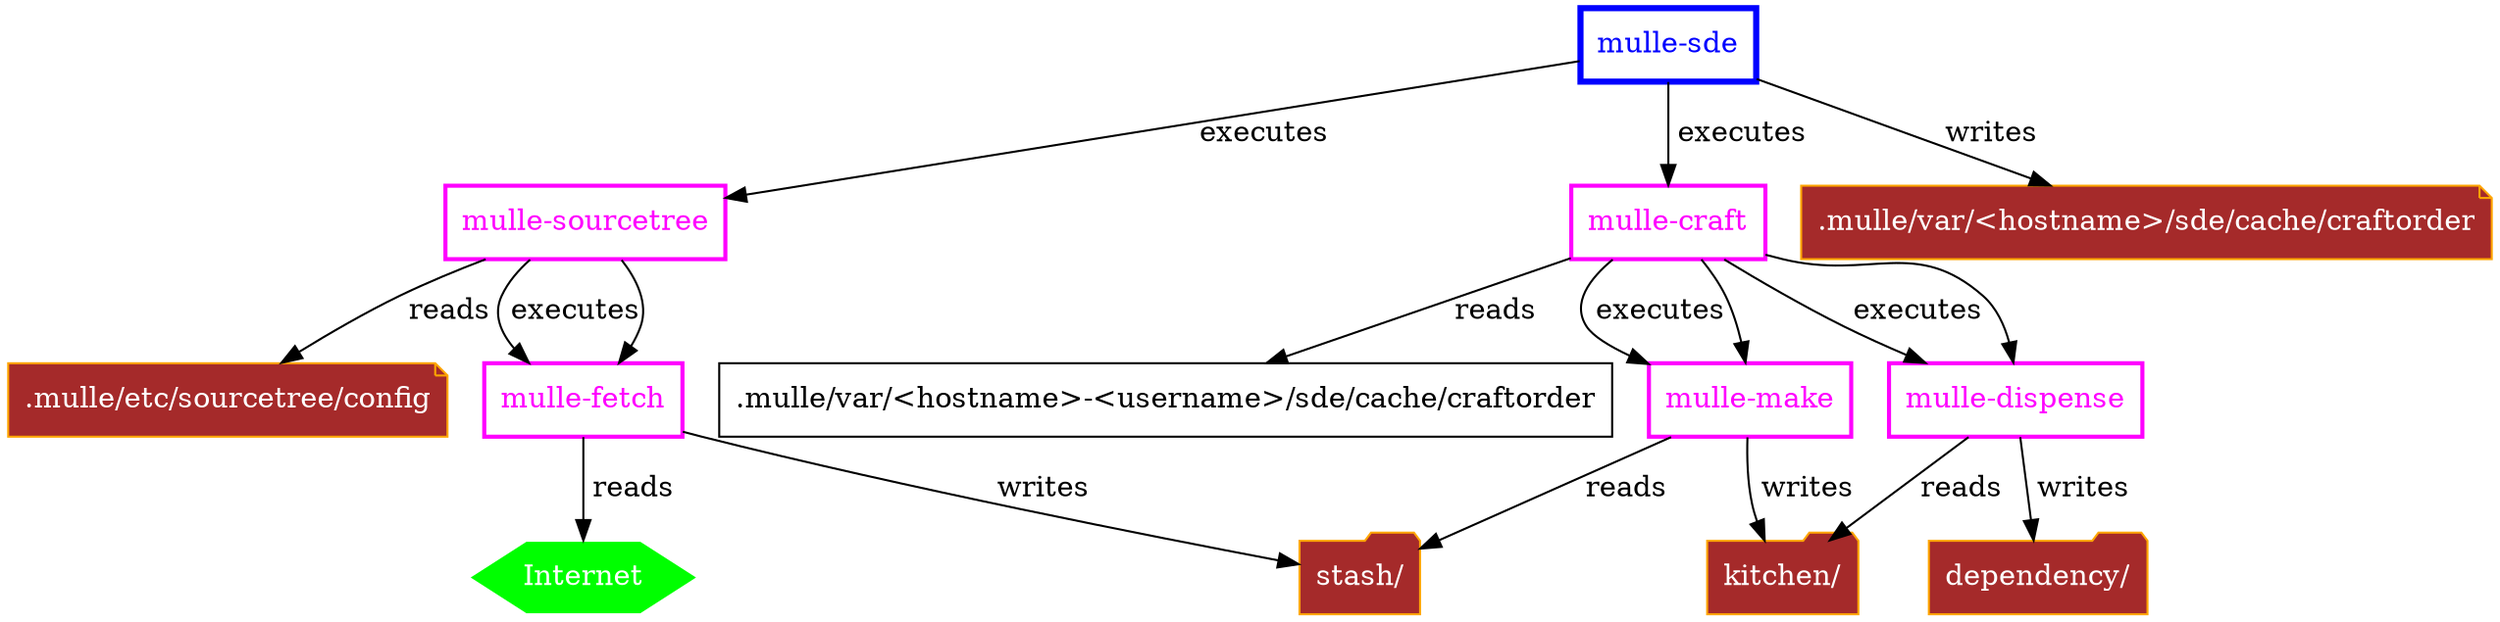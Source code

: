 digraph y {
   node [ shape=box];


   "mulle-sourcetree" -> ".mulle/etc/sourcetree/config"  [ label=" reads" ]

   "mulle-sourcetree" -> "mulle-fetch"  [ label=" executes" ]
   "mulle-sourcetree" -> "mulle-fetch"
   "mulle-fetch" -> "Internet"      [ label=" reads" ]
   "mulle-fetch" -> "stash/"        [ label=" writes" ]

   "mulle-craft" -> ".mulle/var/<hostname>-<username>/sde/cache/craftorder" [ label=" reads" ]

   "mulle-craft"  -> "mulle-make"  [ label=" executes" ]
   "mulle-craft"  -> "mulle-make"
   "mulle-make" -> "stash/"        [ label=" reads" ]
   "mulle-make" -> "kitchen/"      [ label=" writes" ]

   "mulle-craft"  -> "mulle-dispense"  [ label=" executes" ]
   "mulle-craft"  -> "mulle-dispense"

   "mulle-dispense" -> "kitchen/"     [ label=" reads" ]
   "mulle-dispense" -> "dependency/"  [ label=" writes" ]

   "mulle-sde" -> "mulle-sourcetree" [ label=" executes" ]
   "mulle-sde" -> ".mulle/var/<hostname>/sde/cache/craftorder" [ label=" writes" ]
   "mulle-sde" -> "mulle-craft"      [ label=" executes" ]

   "mulle-sde"         [ penwidth=3, color="blue", fontcolor="blue" ]
   "mulle-craft"       [ penwidth=2, color="magenta", fontcolor="magenta" ]
   "mulle-make"        [ penwidth=2, color="magenta", fontcolor="magenta" ]
   "mulle-fetch"       [ penwidth=2, color="magenta", fontcolor="magenta" ]
   "mulle-dispense"    [ penwidth=2, color="magenta", fontcolor="magenta" ]
   "mulle-sourcetree"  [ penwidth=2, color="magenta", fontcolor="magenta" ]

   ".mulle/etc/sourcetree/config"   [ shape="note" , style="filled", fontcolor="white", color="orange", fillcolor="brown" ]
   ".mulle/var/<hostname>/sde/cache/craftorder"  [ shape="note" , style="filled", fontcolor="white", color="orange", fillcolor="brown" ]
   "kitchen/"                       [ shape="folder" , style="filled", fontcolor="white", color="orange", fillcolor="brown" ]
   "dependency/"                    [ shape="folder" , style="filled", fontcolor="white", color="orange", fillcolor="brown" ]
   "stash/"                         [ shape="folder" , style="filled", fontcolor="white", color="orange", fillcolor="brown" ]
   "Internet"                       [ shape="hexagon",  style="filled", fontcolor="white", color="white", fillcolor="green" ]
}
